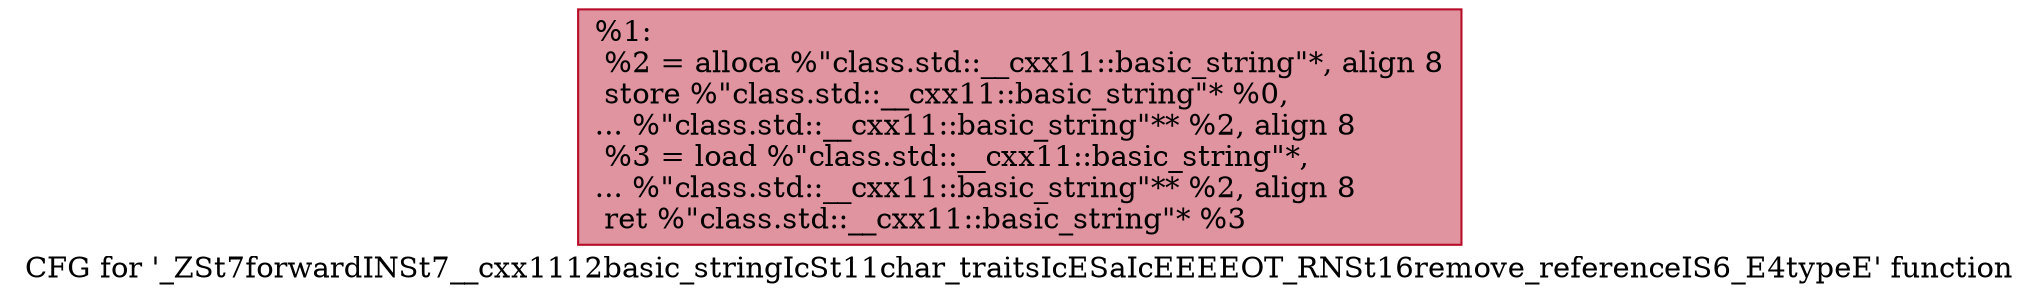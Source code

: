digraph "CFG for '_ZSt7forwardINSt7__cxx1112basic_stringIcSt11char_traitsIcESaIcEEEEOT_RNSt16remove_referenceIS6_E4typeE' function" {
	label="CFG for '_ZSt7forwardINSt7__cxx1112basic_stringIcSt11char_traitsIcESaIcEEEEOT_RNSt16remove_referenceIS6_E4typeE' function";

	Node0x559261111820 [shape=record,color="#b70d28ff", style=filled, fillcolor="#b70d2870",label="{%1:\l  %2 = alloca %\"class.std::__cxx11::basic_string\"*, align 8\l  store %\"class.std::__cxx11::basic_string\"* %0,\l... %\"class.std::__cxx11::basic_string\"** %2, align 8\l  %3 = load %\"class.std::__cxx11::basic_string\"*,\l... %\"class.std::__cxx11::basic_string\"** %2, align 8\l  ret %\"class.std::__cxx11::basic_string\"* %3\l}"];
}
